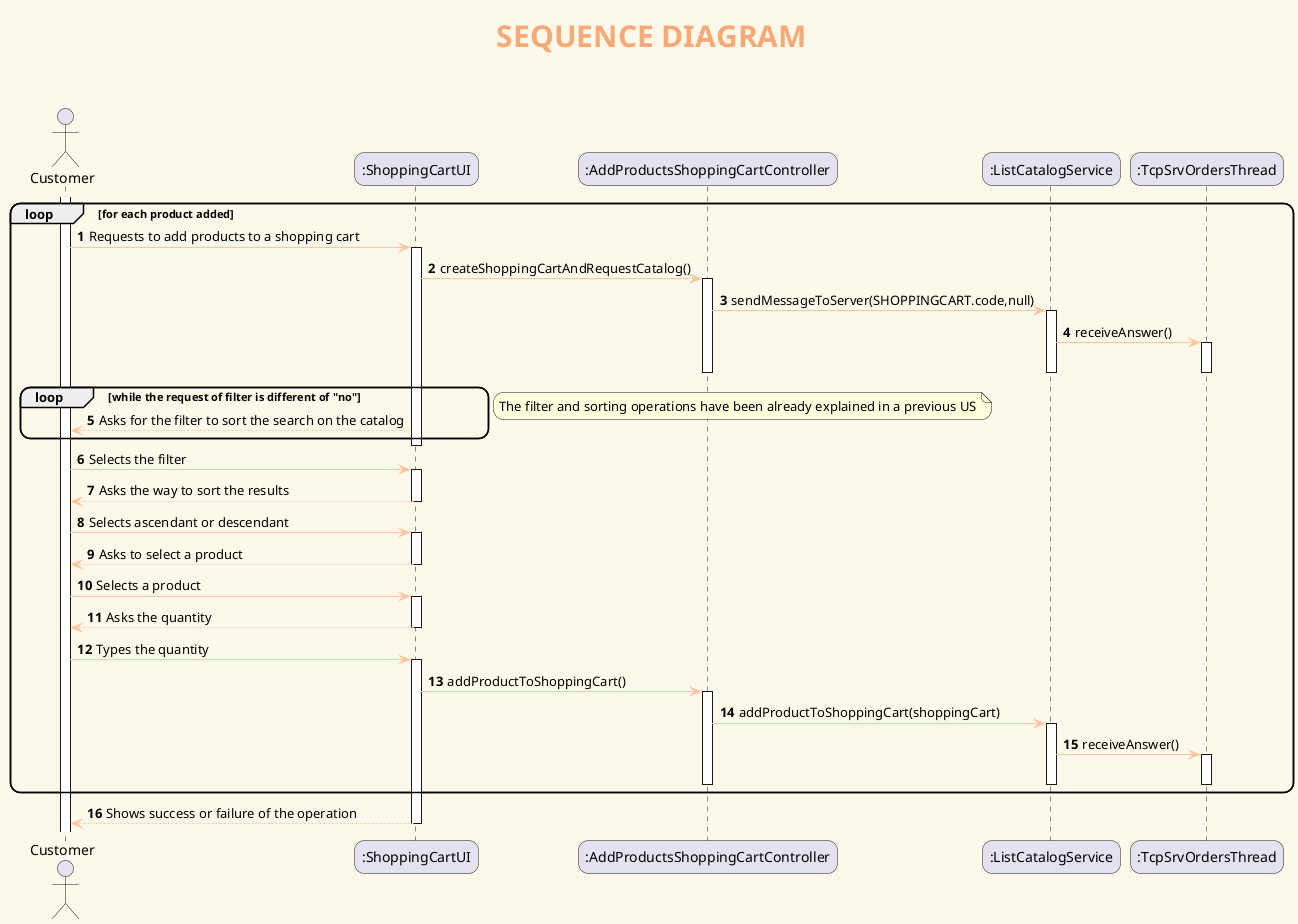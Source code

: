 @startuml
' ======= layout =========
skinparam backgroundColor #fcf9ea
skinparam titleBorderRoundCorner 15
skinparam titleFontSize 30
skinparam classAttributeIconSize 0
skinparam titleFontName Arial Black
skinparam titleFontColor #f8a978
skinparam roundcorner 20
skinparam stereotypeCBackgroundColor ffc5a1
skinparam class {

ArrowColor ffc5a1
BorderColor White
BackgroundColor badfdb
}


' ======= title =========
title <b>SEQUENCE DIAGRAM\n
autonumber
actor "Customer" as Cli

participant ":ShoppingCartUI" as UI
participant ":AddProductsShoppingCartController" as Controller
participant ":ListCatalogService" as Serv
participant ":TcpSrvOrdersThread" as TCP




activate Cli
loop for each product added
Cli -> UI : Requests to add products to a shopping cart
activate UI
UI->Controller: createShoppingCartAndRequestCatalog()
activate Controller
Controller->Serv: sendMessageToServer(SHOPPINGCART.code,null)
activate Serv
Serv->TCP: receiveAnswer()
activate TCP
deactivate TCP
deactivate Serv
deactivate Controller
loop while the request of filter is different of "no"
Cli <-- UI: Asks for the filter to sort the search on the catalog
end loop
deactivate UI
note left: The filter and sorting operations have been already explained in a previous US
Cli -> UI : Selects the filter
activate UI
Cli <-- UI: Asks the way to sort the results
deactivate UI
Cli -> UI : Selects ascendant or descendant
activate UI
Cli <-- UI: Asks to select a product
deactivate UI
Cli -> UI : Selects a product
activate UI
Cli <-- UI: Asks the quantity
deactivate UI
Cli -> UI : Types the quantity
activate UI
UI->Controller: addProductToShoppingCart()
activate Controller
Controller->Serv: addProductToShoppingCart(shoppingCart)
activate Serv
Serv->TCP: receiveAnswer()
activate TCP
deactivate TCP
deactivate Serv
deactivate Controller

end loop
Cli <-- UI: Shows success or failure of the operation
deactivate UI


@enduml